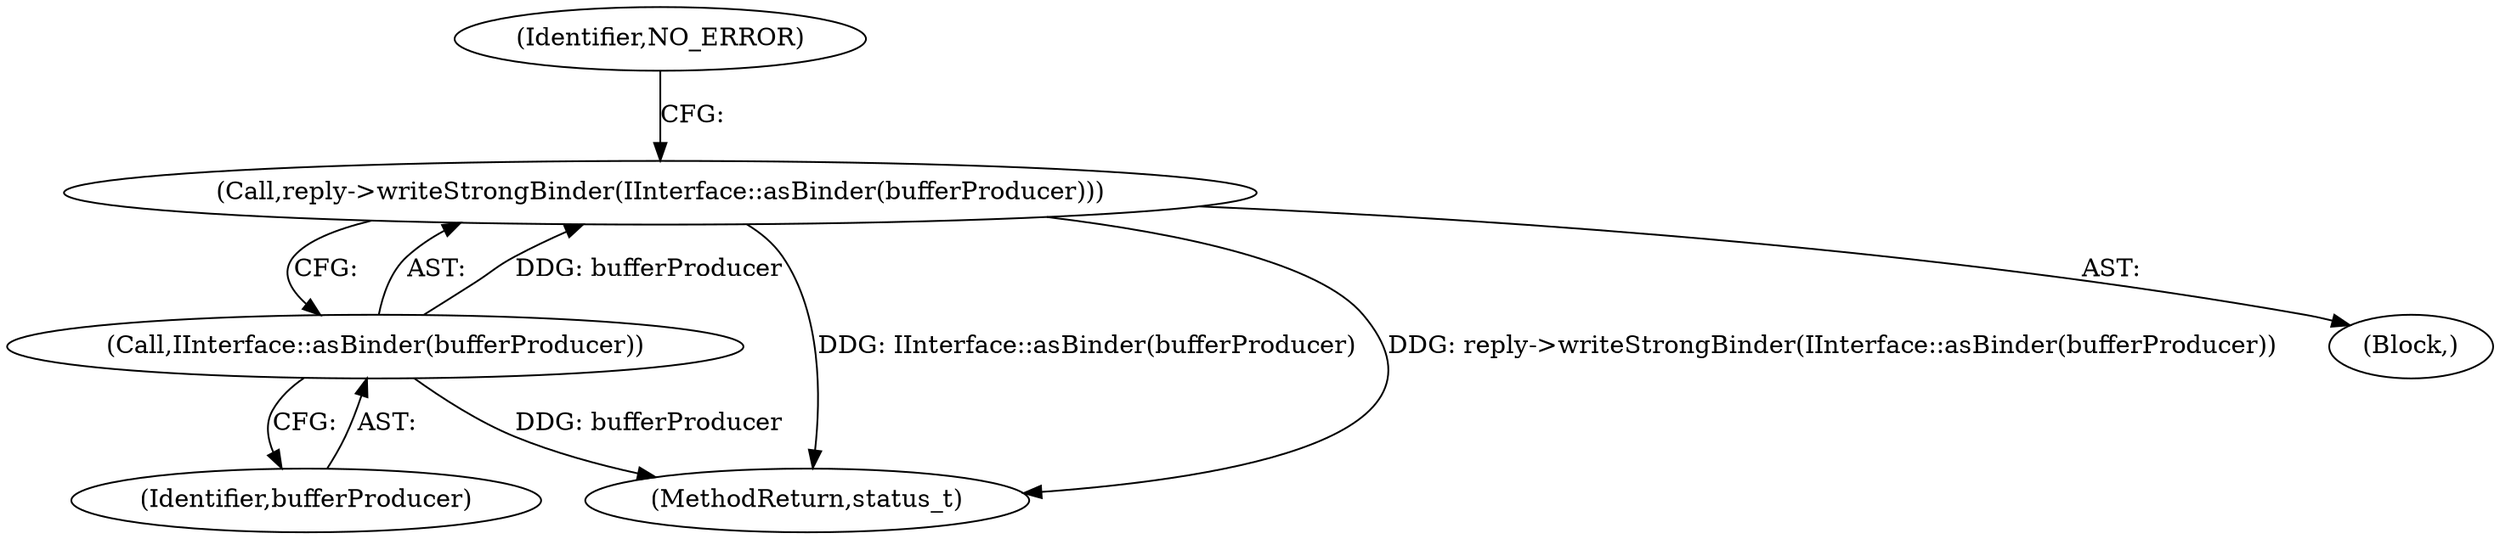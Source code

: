 digraph "0_Android_8d87321b704cb3f88e8cae668937d001fd63d5e3@API" {
"1000677" [label="(Call,reply->writeStrongBinder(IInterface::asBinder(bufferProducer)))"];
"1000678" [label="(Call,IInterface::asBinder(bufferProducer))"];
"1000679" [label="(Identifier,bufferProducer)"];
"1001207" [label="(MethodReturn,status_t)"];
"1000678" [label="(Call,IInterface::asBinder(bufferProducer))"];
"1000677" [label="(Call,reply->writeStrongBinder(IInterface::asBinder(bufferProducer)))"];
"1000681" [label="(Identifier,NO_ERROR)"];
"1000676" [label="(Block,)"];
"1000677" -> "1000676"  [label="AST: "];
"1000677" -> "1000678"  [label="CFG: "];
"1000678" -> "1000677"  [label="AST: "];
"1000681" -> "1000677"  [label="CFG: "];
"1000677" -> "1001207"  [label="DDG: IInterface::asBinder(bufferProducer)"];
"1000677" -> "1001207"  [label="DDG: reply->writeStrongBinder(IInterface::asBinder(bufferProducer))"];
"1000678" -> "1000677"  [label="DDG: bufferProducer"];
"1000678" -> "1000679"  [label="CFG: "];
"1000679" -> "1000678"  [label="AST: "];
"1000678" -> "1001207"  [label="DDG: bufferProducer"];
}

